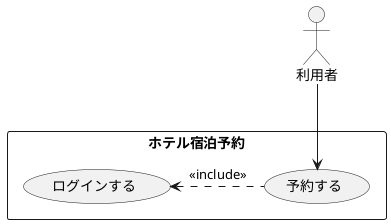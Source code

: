 @startuml ユースケース図
' left to right direction
actor 利用者
rectangle ホテル宿泊予約{
usecase 予約する
usecase ログインする
}
ログインする<.予約する: << include >>
利用者 -->予約する
@enduml
